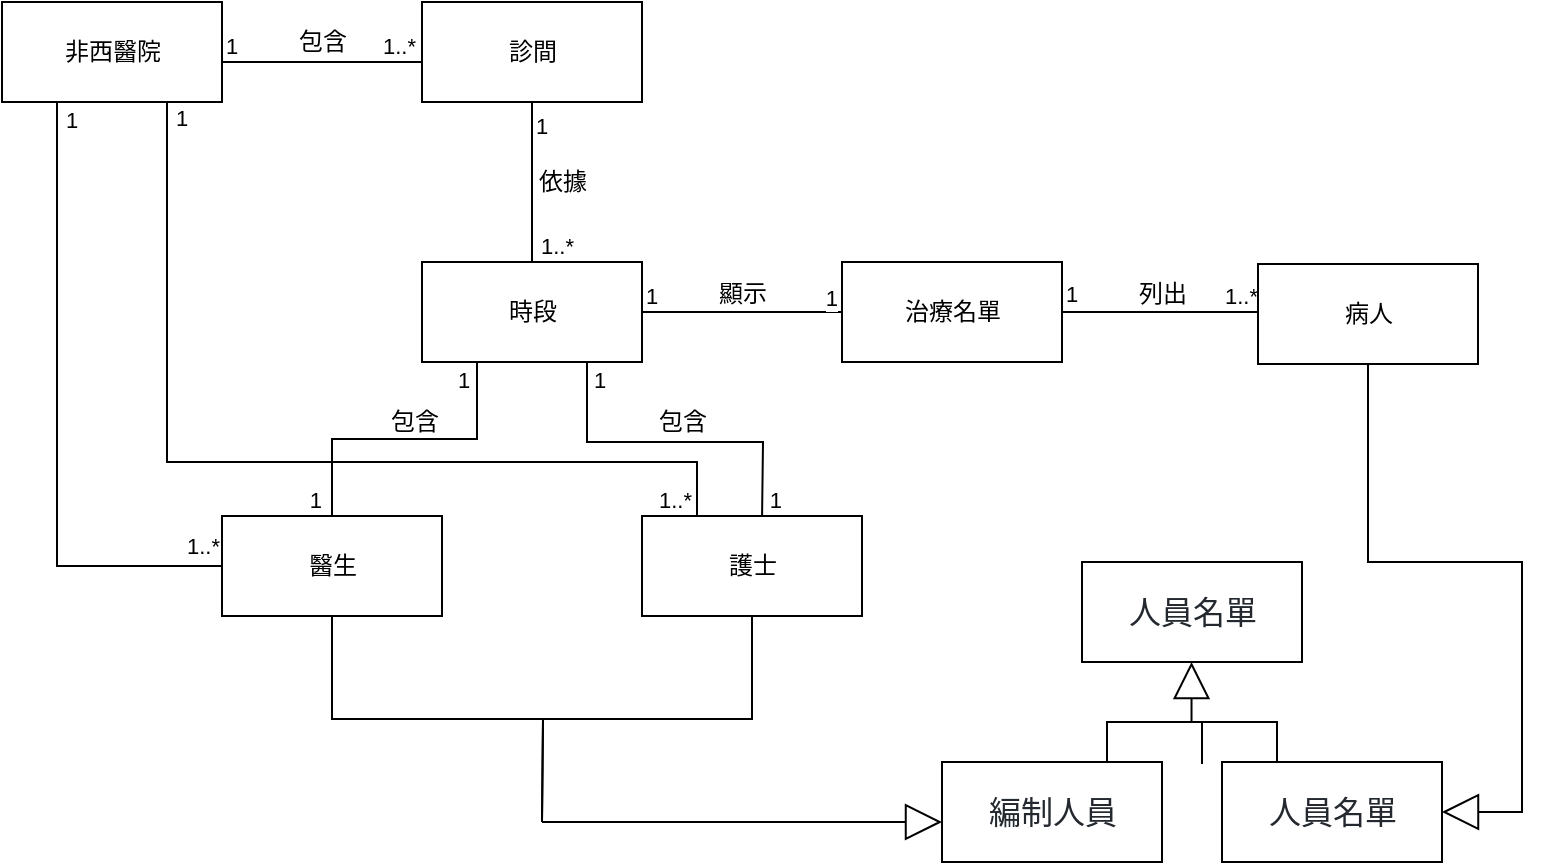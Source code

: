 <mxfile version="17.1.3" type="device"><diagram id="oKyxzHDayaN0CAhAsXDF" name="非西醫院領域模型"><mxGraphModel dx="1038" dy="547" grid="1" gridSize="10" guides="1" tooltips="1" connect="1" arrows="1" fold="1" page="1" pageScale="1" pageWidth="827" pageHeight="1169" math="0" shadow="0"><root><mxCell id="0"/><mxCell id="1" parent="0"/><mxCell id="y_UPq-RaZRmOCr5KA3Um-1" style="edgeStyle=orthogonalEdgeStyle;rounded=0;orthogonalLoop=1;jettySize=auto;html=1;exitX=0.25;exitY=1;exitDx=0;exitDy=0;entryX=0;entryY=0.5;entryDx=0;entryDy=0;endArrow=none;endFill=0;" edge="1" parent="1" source="8qiRu8nfEfT91CtMoVzg-1" target="8qiRu8nfEfT91CtMoVzg-39"><mxGeometry relative="1" as="geometry"><mxPoint x="60" y="730" as="targetPoint"/></mxGeometry></mxCell><mxCell id="y_UPq-RaZRmOCr5KA3Um-2" style="edgeStyle=orthogonalEdgeStyle;rounded=0;orthogonalLoop=1;jettySize=auto;html=1;exitX=0.75;exitY=1;exitDx=0;exitDy=0;entryX=0.25;entryY=0;entryDx=0;entryDy=0;endArrow=none;endFill=0;" edge="1" parent="1" source="8qiRu8nfEfT91CtMoVzg-1" target="8qiRu8nfEfT91CtMoVzg-42"><mxGeometry relative="1" as="geometry"><mxPoint x="110" y="600" as="targetPoint"/><Array as="points"><mxPoint x="83" y="630"/><mxPoint x="348" y="630"/></Array></mxGeometry></mxCell><mxCell id="8qiRu8nfEfT91CtMoVzg-1" value="非西醫院" style="html=1;" parent="1" vertex="1"><mxGeometry y="400" width="110" height="50" as="geometry"/></mxCell><mxCell id="8qiRu8nfEfT91CtMoVzg-31" style="edgeStyle=orthogonalEdgeStyle;rounded=0;orthogonalLoop=1;jettySize=auto;html=1;exitX=0.5;exitY=1;exitDx=0;exitDy=0;endArrow=none;endFill=0;fontStyle=1" parent="1" source="8qiRu8nfEfT91CtMoVzg-3" edge="1"><mxGeometry relative="1" as="geometry"><mxPoint x="265" y="530.0" as="targetPoint"/></mxGeometry></mxCell><mxCell id="8qiRu8nfEfT91CtMoVzg-3" value="診間" style="html=1;" parent="1" vertex="1"><mxGeometry x="210" y="400" width="110" height="50" as="geometry"/></mxCell><mxCell id="8qiRu8nfEfT91CtMoVzg-5" value="" style="endArrow=none;html=1;edgeStyle=orthogonalEdgeStyle;rounded=0;" parent="1" edge="1"><mxGeometry relative="1" as="geometry"><mxPoint x="110" y="430" as="sourcePoint"/><mxPoint x="210" y="430" as="targetPoint"/></mxGeometry></mxCell><mxCell id="8qiRu8nfEfT91CtMoVzg-6" value="1" style="edgeLabel;resizable=0;html=1;align=left;verticalAlign=bottom;" parent="8qiRu8nfEfT91CtMoVzg-5" connectable="0" vertex="1"><mxGeometry x="-1" relative="1" as="geometry"/></mxCell><mxCell id="8qiRu8nfEfT91CtMoVzg-7" value="1..*" style="edgeLabel;resizable=0;html=1;align=right;verticalAlign=bottom;" parent="8qiRu8nfEfT91CtMoVzg-5" connectable="0" vertex="1"><mxGeometry x="1" relative="1" as="geometry"><mxPoint x="-3" as="offset"/></mxGeometry></mxCell><mxCell id="8qiRu8nfEfT91CtMoVzg-24" value="包含" style="text;html=1;resizable=0;autosize=1;align=center;verticalAlign=middle;points=[];fillColor=none;strokeColor=none;rounded=0;" parent="1" vertex="1"><mxGeometry x="140" y="410" width="40" height="20" as="geometry"/></mxCell><mxCell id="8qiRu8nfEfT91CtMoVzg-32" value="1" style="edgeLabel;resizable=0;html=1;align=left;verticalAlign=bottom;" parent="1" connectable="0" vertex="1"><mxGeometry x="265" y="470.0" as="geometry"/></mxCell><mxCell id="8qiRu8nfEfT91CtMoVzg-36" style="edgeStyle=orthogonalEdgeStyle;rounded=0;orthogonalLoop=1;jettySize=auto;html=1;exitX=0.25;exitY=1;exitDx=0;exitDy=0;endArrow=none;endFill=0;entryX=0.5;entryY=0;entryDx=0;entryDy=0;" parent="1" source="8qiRu8nfEfT91CtMoVzg-33" target="8qiRu8nfEfT91CtMoVzg-39" edge="1"><mxGeometry relative="1" as="geometry"><mxPoint x="265" y="660" as="targetPoint"/></mxGeometry></mxCell><mxCell id="8qiRu8nfEfT91CtMoVzg-41" style="edgeStyle=orthogonalEdgeStyle;rounded=0;orthogonalLoop=1;jettySize=auto;html=1;exitX=0.75;exitY=1;exitDx=0;exitDy=0;endArrow=none;endFill=0;" parent="1" source="8qiRu8nfEfT91CtMoVzg-33" edge="1"><mxGeometry relative="1" as="geometry"><mxPoint x="380" y="660" as="targetPoint"/></mxGeometry></mxCell><mxCell id="8qiRu8nfEfT91CtMoVzg-50" style="edgeStyle=orthogonalEdgeStyle;rounded=0;orthogonalLoop=1;jettySize=auto;html=1;exitX=1;exitY=0.5;exitDx=0;exitDy=0;endArrow=none;endFill=0;" parent="1" source="8qiRu8nfEfT91CtMoVzg-33" edge="1"><mxGeometry relative="1" as="geometry"><mxPoint x="420" y="555" as="targetPoint"/></mxGeometry></mxCell><mxCell id="8qiRu8nfEfT91CtMoVzg-33" value="時段" style="html=1;" parent="1" vertex="1"><mxGeometry x="210" y="530" width="110" height="50" as="geometry"/></mxCell><mxCell id="8qiRu8nfEfT91CtMoVzg-35" value="1..*" style="edgeLabel;resizable=0;html=1;align=right;verticalAlign=bottom;" parent="1" connectable="0" vertex="1"><mxGeometry x="286" y="530.0" as="geometry"/></mxCell><mxCell id="8qiRu8nfEfT91CtMoVzg-37" value="1" style="edgeLabel;resizable=0;html=1;align=left;verticalAlign=bottom;" parent="1" connectable="0" vertex="1"><mxGeometry x="226" y="597.0" as="geometry"/></mxCell><mxCell id="8qiRu8nfEfT91CtMoVzg-38" value="1" style="edgeLabel;resizable=0;html=1;align=right;verticalAlign=bottom;" parent="1" connectable="0" vertex="1"><mxGeometry x="160" y="657.0" as="geometry"/></mxCell><mxCell id="8qiRu8nfEfT91CtMoVzg-46" style="edgeStyle=orthogonalEdgeStyle;rounded=0;orthogonalLoop=1;jettySize=auto;html=1;exitX=0.5;exitY=1;exitDx=0;exitDy=0;endArrow=none;endFill=0;" parent="1" source="8qiRu8nfEfT91CtMoVzg-39" edge="1"><mxGeometry relative="1" as="geometry"><mxPoint x="270" y="810" as="targetPoint"/></mxGeometry></mxCell><mxCell id="8qiRu8nfEfT91CtMoVzg-39" value="醫生" style="html=1;" parent="1" vertex="1"><mxGeometry x="110" y="657" width="110" height="50" as="geometry"/></mxCell><mxCell id="8qiRu8nfEfT91CtMoVzg-40" value="依據" style="text;html=1;resizable=0;autosize=1;align=center;verticalAlign=middle;points=[];fillColor=none;strokeColor=none;rounded=0;" parent="1" vertex="1"><mxGeometry x="260" y="480" width="40" height="20" as="geometry"/></mxCell><mxCell id="8qiRu8nfEfT91CtMoVzg-45" style="edgeStyle=orthogonalEdgeStyle;rounded=0;orthogonalLoop=1;jettySize=auto;html=1;exitX=0.5;exitY=1;exitDx=0;exitDy=0;endArrow=none;endFill=0;" parent="1" source="8qiRu8nfEfT91CtMoVzg-42" edge="1"><mxGeometry relative="1" as="geometry"><mxPoint x="270" y="810" as="targetPoint"/></mxGeometry></mxCell><mxCell id="8qiRu8nfEfT91CtMoVzg-42" value="護士" style="html=1;" parent="1" vertex="1"><mxGeometry x="320" y="657" width="110" height="50" as="geometry"/></mxCell><mxCell id="8qiRu8nfEfT91CtMoVzg-43" value="1" style="edgeLabel;resizable=0;html=1;align=left;verticalAlign=bottom;" parent="1" connectable="0" vertex="1"><mxGeometry x="293.5" y="597.0" as="geometry"/></mxCell><mxCell id="8qiRu8nfEfT91CtMoVzg-44" value="1" style="edgeLabel;resizable=0;html=1;align=right;verticalAlign=bottom;" parent="1" connectable="0" vertex="1"><mxGeometry x="390" y="657.0" as="geometry"/></mxCell><mxCell id="8qiRu8nfEfT91CtMoVzg-47" value="包含" style="text;html=1;resizable=0;autosize=1;align=center;verticalAlign=middle;points=[];fillColor=none;strokeColor=none;rounded=0;" parent="1" vertex="1"><mxGeometry x="186" y="600" width="40" height="20" as="geometry"/></mxCell><mxCell id="8qiRu8nfEfT91CtMoVzg-48" value="包含" style="text;html=1;resizable=0;autosize=1;align=center;verticalAlign=middle;points=[];fillColor=none;strokeColor=none;rounded=0;" parent="1" vertex="1"><mxGeometry x="320" y="600" width="40" height="20" as="geometry"/></mxCell><mxCell id="8qiRu8nfEfT91CtMoVzg-49" value="" style="endArrow=block;endSize=16;endFill=0;rounded=0;html=1;" parent="1" edge="1"><mxGeometry width="160" relative="1" as="geometry"><mxPoint x="270" y="810" as="sourcePoint"/><mxPoint x="470" y="810" as="targetPoint"/></mxGeometry></mxCell><mxCell id="8qiRu8nfEfT91CtMoVzg-51" value="1" style="edgeLabel;resizable=0;html=1;align=left;verticalAlign=bottom;" parent="1" connectable="0" vertex="1"><mxGeometry x="320" y="555.0" as="geometry"/></mxCell><mxCell id="8qiRu8nfEfT91CtMoVzg-52" value="1" style="edgeLabel;resizable=0;html=1;align=right;verticalAlign=bottom;" parent="1" connectable="0" vertex="1"><mxGeometry x="418" y="556.0" as="geometry"/></mxCell><mxCell id="8qiRu8nfEfT91CtMoVzg-59" style="edgeStyle=orthogonalEdgeStyle;rounded=0;orthogonalLoop=1;jettySize=auto;html=1;exitX=1;exitY=0.5;exitDx=0;exitDy=0;endArrow=none;endFill=0;" parent="1" source="8qiRu8nfEfT91CtMoVzg-53" edge="1"><mxGeometry relative="1" as="geometry"><mxPoint x="630" y="555" as="targetPoint"/></mxGeometry></mxCell><mxCell id="8qiRu8nfEfT91CtMoVzg-53" value="治療名單" style="html=1;" parent="1" vertex="1"><mxGeometry x="420" y="530" width="110" height="50" as="geometry"/></mxCell><mxCell id="8qiRu8nfEfT91CtMoVzg-54" value="顯示" style="text;html=1;resizable=0;autosize=1;align=center;verticalAlign=middle;points=[];fillColor=none;strokeColor=none;rounded=0;" parent="1" vertex="1"><mxGeometry x="350" y="536" width="40" height="20" as="geometry"/></mxCell><mxCell id="8qiRu8nfEfT91CtMoVzg-60" value="1" style="edgeLabel;resizable=0;html=1;align=left;verticalAlign=bottom;" parent="1" connectable="0" vertex="1"><mxGeometry x="530" y="554.0" as="geometry"/></mxCell><mxCell id="8qiRu8nfEfT91CtMoVzg-61" value="1..*" style="edgeLabel;resizable=0;html=1;align=right;verticalAlign=bottom;" parent="1" connectable="0" vertex="1"><mxGeometry x="628" y="555.0" as="geometry"/></mxCell><mxCell id="8qiRu8nfEfT91CtMoVzg-63" value="病人" style="html=1;" parent="1" vertex="1"><mxGeometry x="628" y="531" width="110" height="50" as="geometry"/></mxCell><mxCell id="8qiRu8nfEfT91CtMoVzg-64" value="列出" style="text;html=1;resizable=0;autosize=1;align=center;verticalAlign=middle;points=[];fillColor=none;strokeColor=none;rounded=0;" parent="1" vertex="1"><mxGeometry x="560" y="536" width="40" height="20" as="geometry"/></mxCell><mxCell id="8qiRu8nfEfT91CtMoVzg-66" value="&lt;span style=&quot;color: rgb(36 , 41 , 47) ; font-family: , &amp;#34;blinkmacsystemfont&amp;#34; , &amp;#34;segoe ui&amp;#34; , &amp;#34;helvetica&amp;#34; , &amp;#34;arial&amp;#34; , sans-serif , &amp;#34;apple color emoji&amp;#34; , &amp;#34;segoe ui emoji&amp;#34; ; font-size: 16px ; text-align: left ; background-color: rgb(255 , 255 , 255)&quot;&gt;人員名單&lt;/span&gt;" style="html=1;" parent="1" vertex="1"><mxGeometry x="540" y="680" width="110" height="50" as="geometry"/></mxCell><mxCell id="8qiRu8nfEfT91CtMoVzg-80" style="edgeStyle=orthogonalEdgeStyle;rounded=0;orthogonalLoop=1;jettySize=auto;html=1;exitX=0.75;exitY=0;exitDx=0;exitDy=0;endArrow=none;endFill=0;" parent="1" source="8qiRu8nfEfT91CtMoVzg-69" edge="1"><mxGeometry relative="1" as="geometry"><mxPoint x="600" y="760" as="targetPoint"/></mxGeometry></mxCell><mxCell id="8qiRu8nfEfT91CtMoVzg-69" value="&lt;span style=&quot;color: rgb(36 , 41 , 47) ; font-family: , &amp;#34;blinkmacsystemfont&amp;#34; , &amp;#34;segoe ui&amp;#34; , &amp;#34;helvetica&amp;#34; , &amp;#34;arial&amp;#34; , sans-serif , &amp;#34;apple color emoji&amp;#34; , &amp;#34;segoe ui emoji&amp;#34; ; font-size: 16px ; text-align: left ; background-color: rgb(255 , 255 , 255)&quot;&gt;編制人員&lt;/span&gt;" style="html=1;" parent="1" vertex="1"><mxGeometry x="470" y="780" width="110" height="50" as="geometry"/></mxCell><mxCell id="8qiRu8nfEfT91CtMoVzg-81" style="edgeStyle=orthogonalEdgeStyle;rounded=0;orthogonalLoop=1;jettySize=auto;html=1;exitX=0.25;exitY=0;exitDx=0;exitDy=0;endArrow=none;endFill=0;" parent="1" source="8qiRu8nfEfT91CtMoVzg-72" edge="1"><mxGeometry relative="1" as="geometry"><mxPoint x="590" y="760" as="targetPoint"/></mxGeometry></mxCell><mxCell id="8qiRu8nfEfT91CtMoVzg-72" value="&lt;span style=&quot;color: rgb(36 , 41 , 47) ; font-family: , &amp;#34;blinkmacsystemfont&amp;#34; , &amp;#34;segoe ui&amp;#34; , &amp;#34;helvetica&amp;#34; , &amp;#34;arial&amp;#34; , sans-serif , &amp;#34;apple color emoji&amp;#34; , &amp;#34;segoe ui emoji&amp;#34; ; font-size: 16px ; text-align: left ; background-color: rgb(255 , 255 , 255)&quot;&gt;人員名單&lt;/span&gt;" style="html=1;" parent="1" vertex="1"><mxGeometry x="610" y="780" width="110" height="50" as="geometry"/></mxCell><mxCell id="8qiRu8nfEfT91CtMoVzg-73" value="" style="endArrow=block;endSize=16;endFill=0;rounded=0;html=1;exitX=0.5;exitY=1;exitDx=0;exitDy=0;entryX=1;entryY=0.5;entryDx=0;entryDy=0;" parent="1" source="8qiRu8nfEfT91CtMoVzg-63" target="8qiRu8nfEfT91CtMoVzg-72" edge="1"><mxGeometry width="160" relative="1" as="geometry"><mxPoint x="280" y="820" as="sourcePoint"/><mxPoint x="720" y="800" as="targetPoint"/><Array as="points"><mxPoint x="683" y="680"/><mxPoint x="760" y="680"/><mxPoint x="760" y="805"/></Array></mxGeometry></mxCell><mxCell id="8qiRu8nfEfT91CtMoVzg-82" value="" style="endArrow=block;endSize=16;endFill=0;rounded=0;html=1;" parent="1" edge="1"><mxGeometry width="160" relative="1" as="geometry"><mxPoint x="594.76" y="760" as="sourcePoint"/><mxPoint x="594.76" y="730" as="targetPoint"/></mxGeometry></mxCell><mxCell id="y_UPq-RaZRmOCr5KA3Um-6" value="1" style="edgeLabel;resizable=0;html=1;align=left;verticalAlign=bottom;" connectable="0" vertex="1" parent="1"><mxGeometry x="30" y="467.0" as="geometry"/></mxCell><mxCell id="y_UPq-RaZRmOCr5KA3Um-7" value="1" style="edgeLabel;resizable=0;html=1;align=left;verticalAlign=bottom;" connectable="0" vertex="1" parent="1"><mxGeometry x="85" y="466.0" as="geometry"/></mxCell><mxCell id="y_UPq-RaZRmOCr5KA3Um-8" value="1..*" style="edgeLabel;resizable=0;html=1;align=right;verticalAlign=bottom;" connectable="0" vertex="1" parent="1"><mxGeometry x="109.0" y="680.0" as="geometry"/></mxCell><mxCell id="y_UPq-RaZRmOCr5KA3Um-9" value="1..*" style="edgeLabel;resizable=0;html=1;align=right;verticalAlign=bottom;" connectable="0" vertex="1" parent="1"><mxGeometry x="345.0" y="657.0" as="geometry"/></mxCell></root></mxGraphModel></diagram></mxfile>